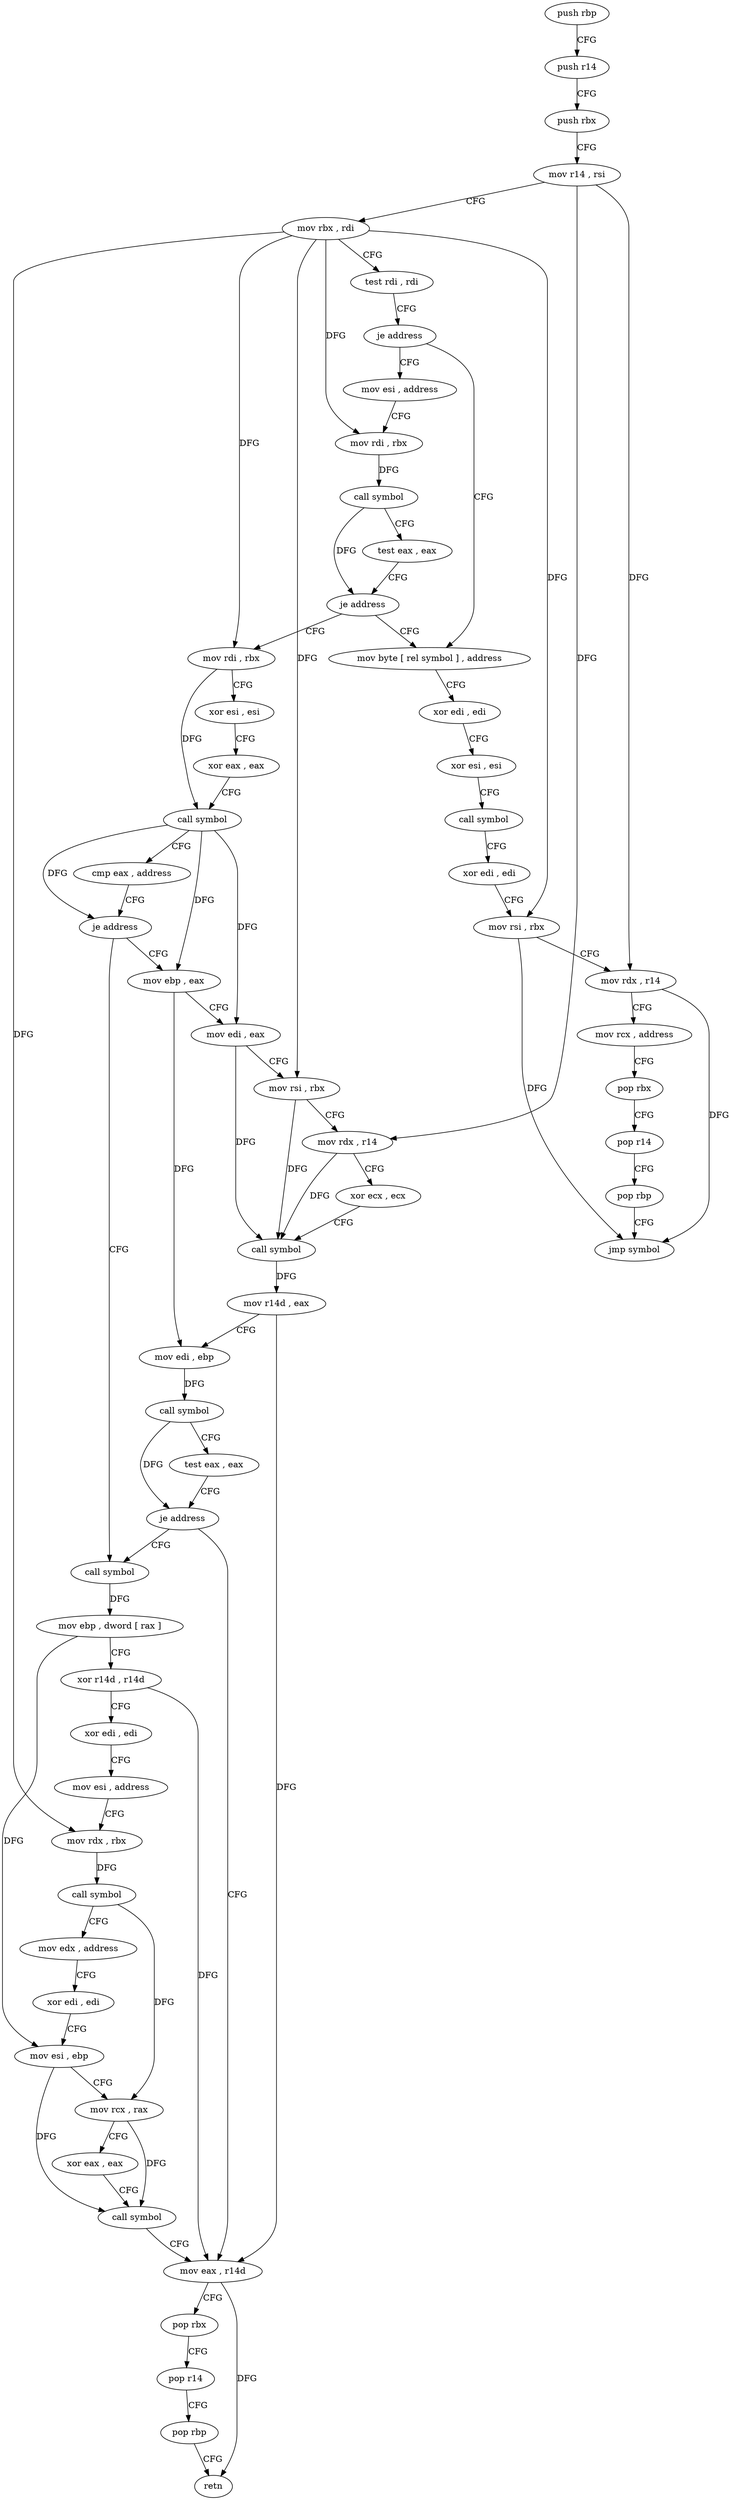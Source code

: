 digraph "func" {
"4204464" [label = "push rbp" ]
"4204465" [label = "push r14" ]
"4204467" [label = "push rbx" ]
"4204468" [label = "mov r14 , rsi" ]
"4204471" [label = "mov rbx , rdi" ]
"4204474" [label = "test rdi , rdi" ]
"4204477" [label = "je address" ]
"4204596" [label = "mov byte [ rel symbol ] , address" ]
"4204479" [label = "mov esi , address" ]
"4204603" [label = "xor edi , edi" ]
"4204605" [label = "xor esi , esi" ]
"4204607" [label = "call symbol" ]
"4204612" [label = "xor edi , edi" ]
"4204614" [label = "mov rsi , rbx" ]
"4204617" [label = "mov rdx , r14" ]
"4204620" [label = "mov rcx , address" ]
"4204627" [label = "pop rbx" ]
"4204628" [label = "pop r14" ]
"4204630" [label = "pop rbp" ]
"4204631" [label = "jmp symbol" ]
"4204484" [label = "mov rdi , rbx" ]
"4204487" [label = "call symbol" ]
"4204492" [label = "test eax , eax" ]
"4204494" [label = "je address" ]
"4204496" [label = "mov rdi , rbx" ]
"4204499" [label = "xor esi , esi" ]
"4204501" [label = "xor eax , eax" ]
"4204503" [label = "call symbol" ]
"4204508" [label = "cmp eax , address" ]
"4204511" [label = "je address" ]
"4204544" [label = "call symbol" ]
"4204513" [label = "mov ebp , eax" ]
"4204549" [label = "mov ebp , dword [ rax ]" ]
"4204551" [label = "xor r14d , r14d" ]
"4204554" [label = "xor edi , edi" ]
"4204556" [label = "mov esi , address" ]
"4204561" [label = "mov rdx , rbx" ]
"4204564" [label = "call symbol" ]
"4204569" [label = "mov edx , address" ]
"4204574" [label = "xor edi , edi" ]
"4204576" [label = "mov esi , ebp" ]
"4204578" [label = "mov rcx , rax" ]
"4204581" [label = "xor eax , eax" ]
"4204583" [label = "call symbol" ]
"4204588" [label = "mov eax , r14d" ]
"4204515" [label = "mov edi , eax" ]
"4204517" [label = "mov rsi , rbx" ]
"4204520" [label = "mov rdx , r14" ]
"4204523" [label = "xor ecx , ecx" ]
"4204525" [label = "call symbol" ]
"4204530" [label = "mov r14d , eax" ]
"4204533" [label = "mov edi , ebp" ]
"4204535" [label = "call symbol" ]
"4204540" [label = "test eax , eax" ]
"4204542" [label = "je address" ]
"4204591" [label = "pop rbx" ]
"4204592" [label = "pop r14" ]
"4204594" [label = "pop rbp" ]
"4204595" [label = "retn" ]
"4204464" -> "4204465" [ label = "CFG" ]
"4204465" -> "4204467" [ label = "CFG" ]
"4204467" -> "4204468" [ label = "CFG" ]
"4204468" -> "4204471" [ label = "CFG" ]
"4204468" -> "4204617" [ label = "DFG" ]
"4204468" -> "4204520" [ label = "DFG" ]
"4204471" -> "4204474" [ label = "CFG" ]
"4204471" -> "4204614" [ label = "DFG" ]
"4204471" -> "4204484" [ label = "DFG" ]
"4204471" -> "4204496" [ label = "DFG" ]
"4204471" -> "4204561" [ label = "DFG" ]
"4204471" -> "4204517" [ label = "DFG" ]
"4204474" -> "4204477" [ label = "CFG" ]
"4204477" -> "4204596" [ label = "CFG" ]
"4204477" -> "4204479" [ label = "CFG" ]
"4204596" -> "4204603" [ label = "CFG" ]
"4204479" -> "4204484" [ label = "CFG" ]
"4204603" -> "4204605" [ label = "CFG" ]
"4204605" -> "4204607" [ label = "CFG" ]
"4204607" -> "4204612" [ label = "CFG" ]
"4204612" -> "4204614" [ label = "CFG" ]
"4204614" -> "4204617" [ label = "CFG" ]
"4204614" -> "4204631" [ label = "DFG" ]
"4204617" -> "4204620" [ label = "CFG" ]
"4204617" -> "4204631" [ label = "DFG" ]
"4204620" -> "4204627" [ label = "CFG" ]
"4204627" -> "4204628" [ label = "CFG" ]
"4204628" -> "4204630" [ label = "CFG" ]
"4204630" -> "4204631" [ label = "CFG" ]
"4204484" -> "4204487" [ label = "DFG" ]
"4204487" -> "4204492" [ label = "CFG" ]
"4204487" -> "4204494" [ label = "DFG" ]
"4204492" -> "4204494" [ label = "CFG" ]
"4204494" -> "4204596" [ label = "CFG" ]
"4204494" -> "4204496" [ label = "CFG" ]
"4204496" -> "4204499" [ label = "CFG" ]
"4204496" -> "4204503" [ label = "DFG" ]
"4204499" -> "4204501" [ label = "CFG" ]
"4204501" -> "4204503" [ label = "CFG" ]
"4204503" -> "4204508" [ label = "CFG" ]
"4204503" -> "4204511" [ label = "DFG" ]
"4204503" -> "4204513" [ label = "DFG" ]
"4204503" -> "4204515" [ label = "DFG" ]
"4204508" -> "4204511" [ label = "CFG" ]
"4204511" -> "4204544" [ label = "CFG" ]
"4204511" -> "4204513" [ label = "CFG" ]
"4204544" -> "4204549" [ label = "DFG" ]
"4204513" -> "4204515" [ label = "CFG" ]
"4204513" -> "4204533" [ label = "DFG" ]
"4204549" -> "4204551" [ label = "CFG" ]
"4204549" -> "4204576" [ label = "DFG" ]
"4204551" -> "4204554" [ label = "CFG" ]
"4204551" -> "4204588" [ label = "DFG" ]
"4204554" -> "4204556" [ label = "CFG" ]
"4204556" -> "4204561" [ label = "CFG" ]
"4204561" -> "4204564" [ label = "DFG" ]
"4204564" -> "4204569" [ label = "CFG" ]
"4204564" -> "4204578" [ label = "DFG" ]
"4204569" -> "4204574" [ label = "CFG" ]
"4204574" -> "4204576" [ label = "CFG" ]
"4204576" -> "4204578" [ label = "CFG" ]
"4204576" -> "4204583" [ label = "DFG" ]
"4204578" -> "4204581" [ label = "CFG" ]
"4204578" -> "4204583" [ label = "DFG" ]
"4204581" -> "4204583" [ label = "CFG" ]
"4204583" -> "4204588" [ label = "CFG" ]
"4204588" -> "4204591" [ label = "CFG" ]
"4204588" -> "4204595" [ label = "DFG" ]
"4204515" -> "4204517" [ label = "CFG" ]
"4204515" -> "4204525" [ label = "DFG" ]
"4204517" -> "4204520" [ label = "CFG" ]
"4204517" -> "4204525" [ label = "DFG" ]
"4204520" -> "4204523" [ label = "CFG" ]
"4204520" -> "4204525" [ label = "DFG" ]
"4204523" -> "4204525" [ label = "CFG" ]
"4204525" -> "4204530" [ label = "DFG" ]
"4204530" -> "4204533" [ label = "CFG" ]
"4204530" -> "4204588" [ label = "DFG" ]
"4204533" -> "4204535" [ label = "DFG" ]
"4204535" -> "4204540" [ label = "CFG" ]
"4204535" -> "4204542" [ label = "DFG" ]
"4204540" -> "4204542" [ label = "CFG" ]
"4204542" -> "4204588" [ label = "CFG" ]
"4204542" -> "4204544" [ label = "CFG" ]
"4204591" -> "4204592" [ label = "CFG" ]
"4204592" -> "4204594" [ label = "CFG" ]
"4204594" -> "4204595" [ label = "CFG" ]
}
